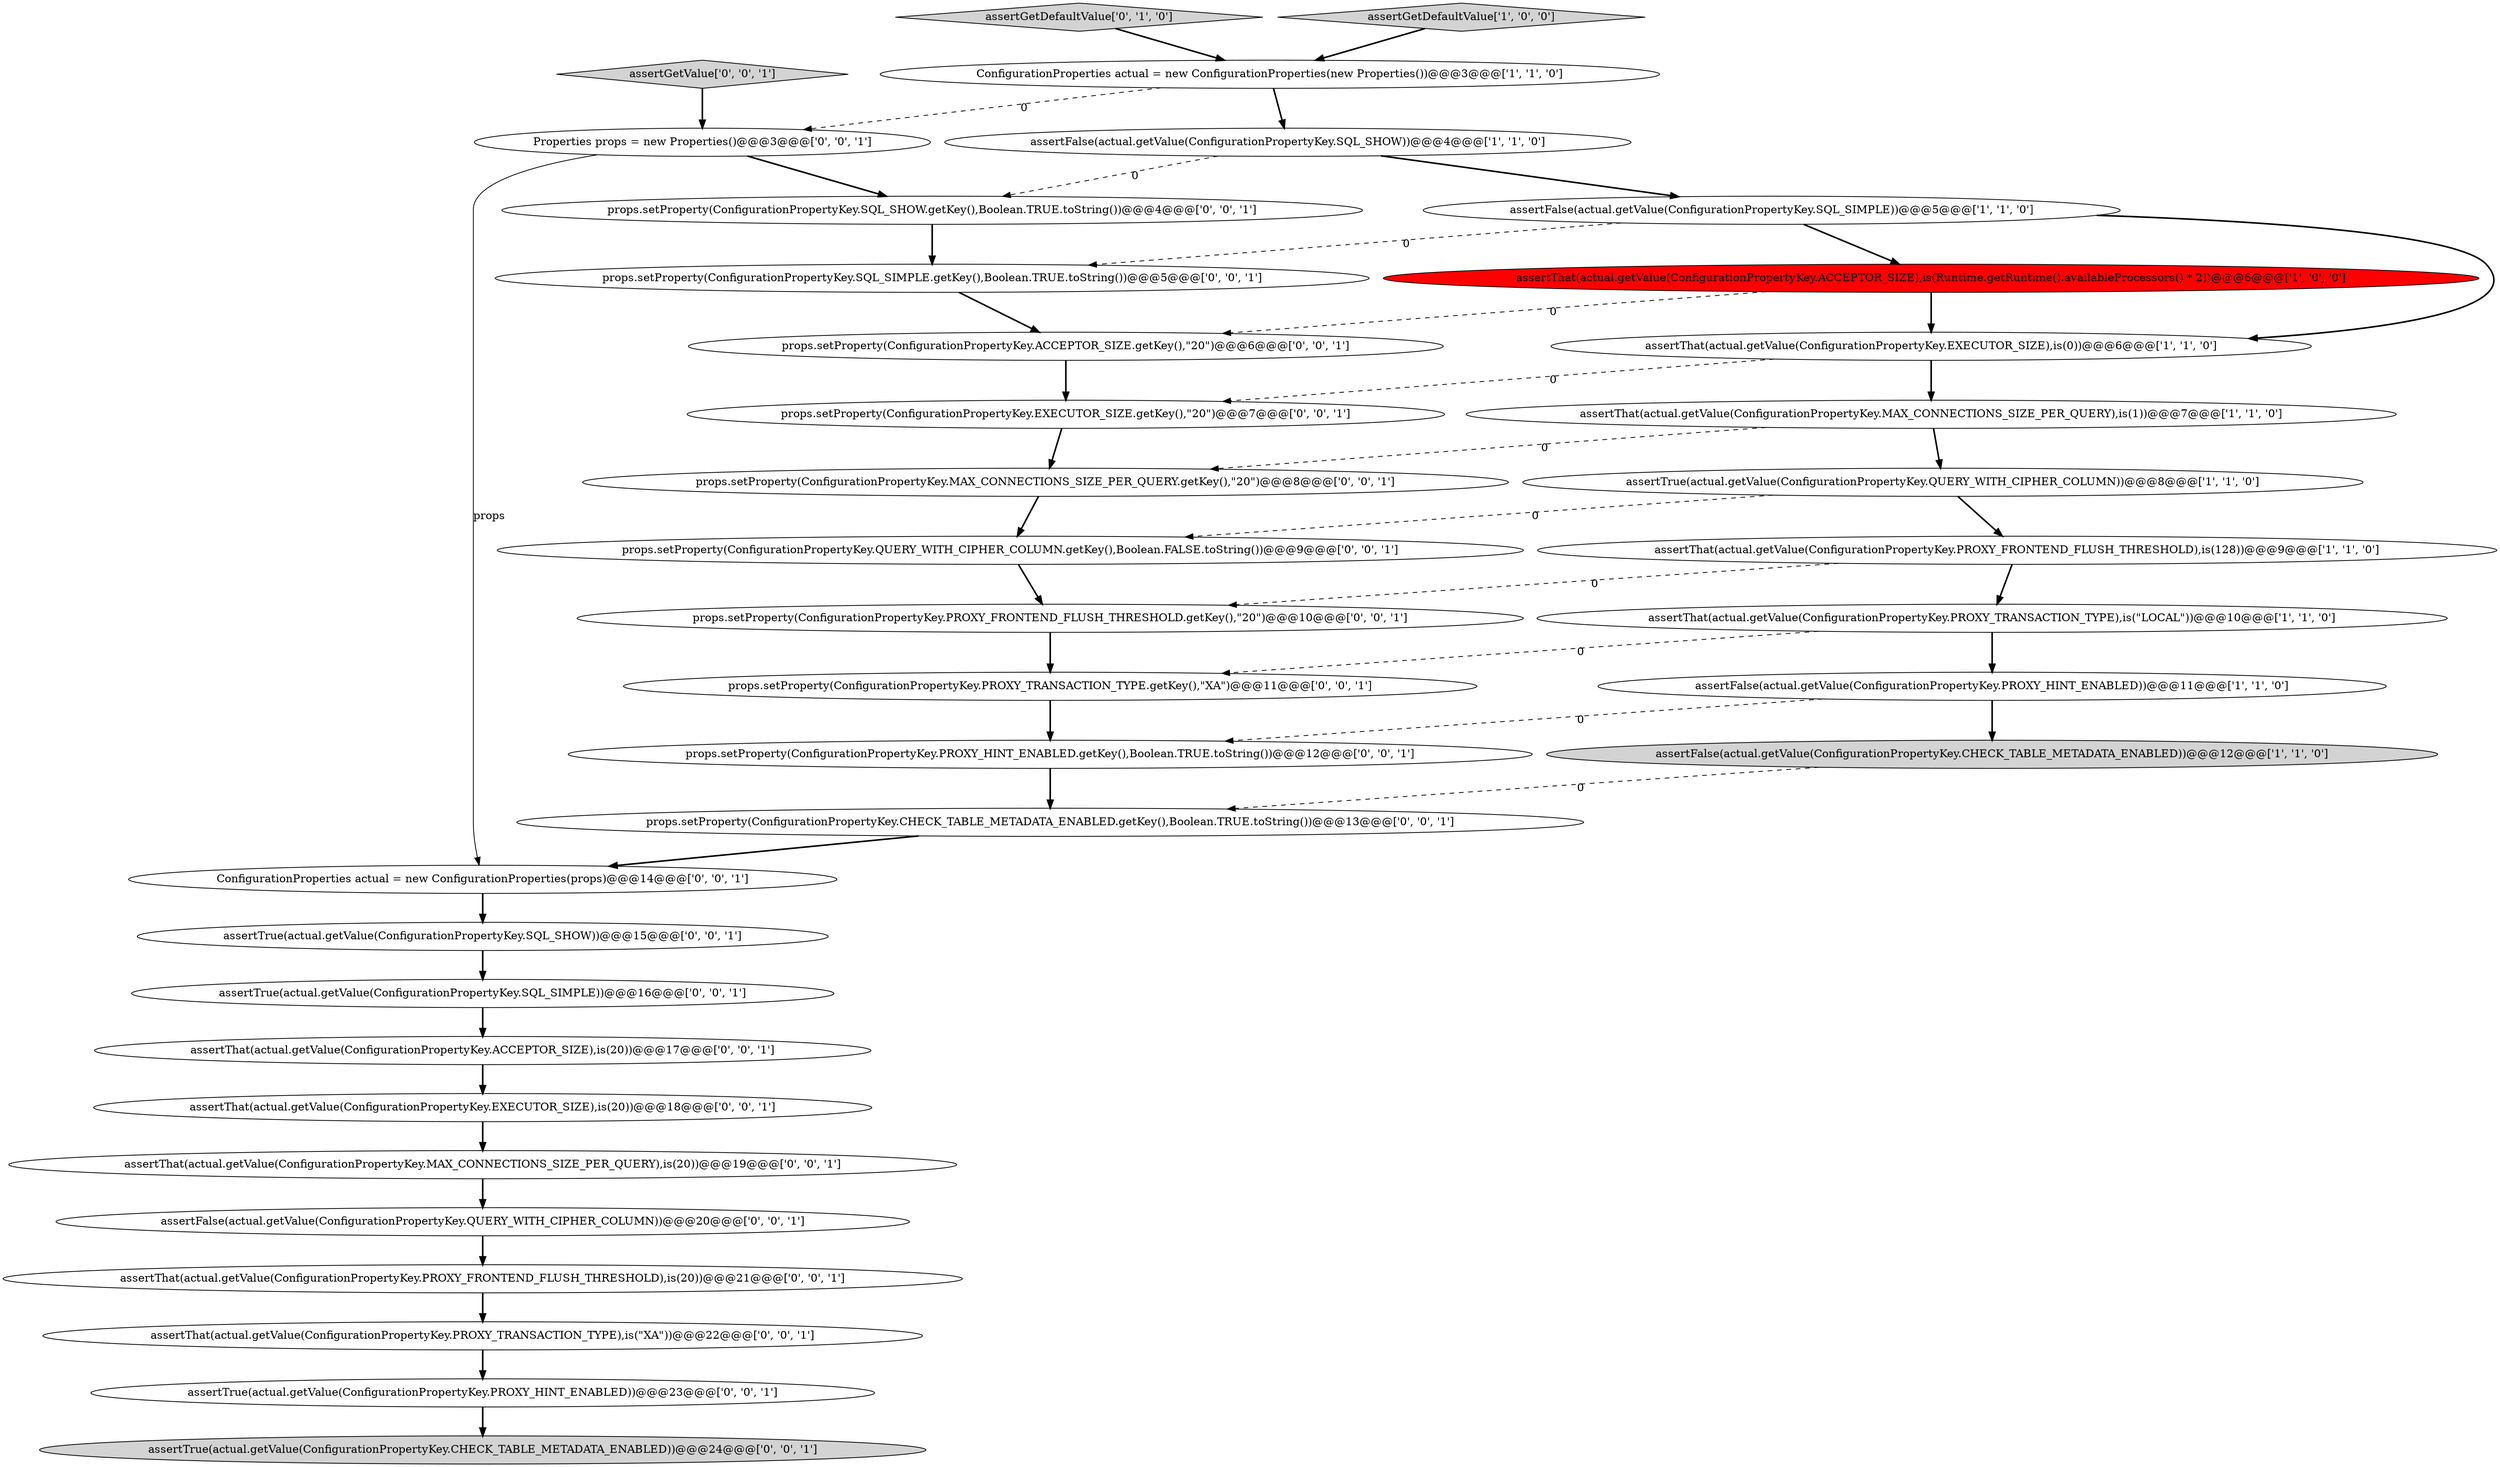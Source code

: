 digraph {
26 [style = filled, label = "assertTrue(actual.getValue(ConfigurationPropertyKey.SQL_SHOW))@@@15@@@['0', '0', '1']", fillcolor = white, shape = ellipse image = "AAA0AAABBB3BBB"];
8 [style = filled, label = "assertFalse(actual.getValue(ConfigurationPropertyKey.CHECK_TABLE_METADATA_ENABLED))@@@12@@@['1', '1', '0']", fillcolor = lightgray, shape = ellipse image = "AAA0AAABBB1BBB"];
12 [style = filled, label = "assertGetDefaultValue['0', '1', '0']", fillcolor = lightgray, shape = diamond image = "AAA0AAABBB2BBB"];
0 [style = filled, label = "assertThat(actual.getValue(ConfigurationPropertyKey.PROXY_FRONTEND_FLUSH_THRESHOLD),is(128))@@@9@@@['1', '1', '0']", fillcolor = white, shape = ellipse image = "AAA0AAABBB1BBB"];
35 [style = filled, label = "assertThat(actual.getValue(ConfigurationPropertyKey.PROXY_TRANSACTION_TYPE),is(\"XA\"))@@@22@@@['0', '0', '1']", fillcolor = white, shape = ellipse image = "AAA0AAABBB3BBB"];
14 [style = filled, label = "props.setProperty(ConfigurationPropertyKey.EXECUTOR_SIZE.getKey(),\"20\")@@@7@@@['0', '0', '1']", fillcolor = white, shape = ellipse image = "AAA0AAABBB3BBB"];
21 [style = filled, label = "props.setProperty(ConfigurationPropertyKey.PROXY_FRONTEND_FLUSH_THRESHOLD.getKey(),\"20\")@@@10@@@['0', '0', '1']", fillcolor = white, shape = ellipse image = "AAA0AAABBB3BBB"];
17 [style = filled, label = "props.setProperty(ConfigurationPropertyKey.CHECK_TABLE_METADATA_ENABLED.getKey(),Boolean.TRUE.toString())@@@13@@@['0', '0', '1']", fillcolor = white, shape = ellipse image = "AAA0AAABBB3BBB"];
28 [style = filled, label = "assertTrue(actual.getValue(ConfigurationPropertyKey.SQL_SIMPLE))@@@16@@@['0', '0', '1']", fillcolor = white, shape = ellipse image = "AAA0AAABBB3BBB"];
9 [style = filled, label = "assertThat(actual.getValue(ConfigurationPropertyKey.EXECUTOR_SIZE),is(0))@@@6@@@['1', '1', '0']", fillcolor = white, shape = ellipse image = "AAA0AAABBB1BBB"];
4 [style = filled, label = "assertGetDefaultValue['1', '0', '0']", fillcolor = lightgray, shape = diamond image = "AAA0AAABBB1BBB"];
31 [style = filled, label = "assertThat(actual.getValue(ConfigurationPropertyKey.MAX_CONNECTIONS_SIZE_PER_QUERY),is(20))@@@19@@@['0', '0', '1']", fillcolor = white, shape = ellipse image = "AAA0AAABBB3BBB"];
27 [style = filled, label = "assertGetValue['0', '0', '1']", fillcolor = lightgray, shape = diamond image = "AAA0AAABBB3BBB"];
7 [style = filled, label = "assertFalse(actual.getValue(ConfigurationPropertyKey.SQL_SIMPLE))@@@5@@@['1', '1', '0']", fillcolor = white, shape = ellipse image = "AAA0AAABBB1BBB"];
33 [style = filled, label = "assertThat(actual.getValue(ConfigurationPropertyKey.PROXY_FRONTEND_FLUSH_THRESHOLD),is(20))@@@21@@@['0', '0', '1']", fillcolor = white, shape = ellipse image = "AAA0AAABBB3BBB"];
11 [style = filled, label = "assertTrue(actual.getValue(ConfigurationPropertyKey.QUERY_WITH_CIPHER_COLUMN))@@@8@@@['1', '1', '0']", fillcolor = white, shape = ellipse image = "AAA0AAABBB1BBB"];
2 [style = filled, label = "assertThat(actual.getValue(ConfigurationPropertyKey.MAX_CONNECTIONS_SIZE_PER_QUERY),is(1))@@@7@@@['1', '1', '0']", fillcolor = white, shape = ellipse image = "AAA0AAABBB1BBB"];
20 [style = filled, label = "props.setProperty(ConfigurationPropertyKey.QUERY_WITH_CIPHER_COLUMN.getKey(),Boolean.FALSE.toString())@@@9@@@['0', '0', '1']", fillcolor = white, shape = ellipse image = "AAA0AAABBB3BBB"];
5 [style = filled, label = "assertThat(actual.getValue(ConfigurationPropertyKey.ACCEPTOR_SIZE),is(Runtime.getRuntime().availableProcessors() * 2))@@@6@@@['1', '0', '0']", fillcolor = red, shape = ellipse image = "AAA1AAABBB1BBB"];
13 [style = filled, label = "assertThat(actual.getValue(ConfigurationPropertyKey.ACCEPTOR_SIZE),is(20))@@@17@@@['0', '0', '1']", fillcolor = white, shape = ellipse image = "AAA0AAABBB3BBB"];
6 [style = filled, label = "assertThat(actual.getValue(ConfigurationPropertyKey.PROXY_TRANSACTION_TYPE),is(\"LOCAL\"))@@@10@@@['1', '1', '0']", fillcolor = white, shape = ellipse image = "AAA0AAABBB1BBB"];
15 [style = filled, label = "assertTrue(actual.getValue(ConfigurationPropertyKey.CHECK_TABLE_METADATA_ENABLED))@@@24@@@['0', '0', '1']", fillcolor = lightgray, shape = ellipse image = "AAA0AAABBB3BBB"];
25 [style = filled, label = "props.setProperty(ConfigurationPropertyKey.MAX_CONNECTIONS_SIZE_PER_QUERY.getKey(),\"20\")@@@8@@@['0', '0', '1']", fillcolor = white, shape = ellipse image = "AAA0AAABBB3BBB"];
29 [style = filled, label = "props.setProperty(ConfigurationPropertyKey.PROXY_TRANSACTION_TYPE.getKey(),\"XA\")@@@11@@@['0', '0', '1']", fillcolor = white, shape = ellipse image = "AAA0AAABBB3BBB"];
23 [style = filled, label = "assertFalse(actual.getValue(ConfigurationPropertyKey.QUERY_WITH_CIPHER_COLUMN))@@@20@@@['0', '0', '1']", fillcolor = white, shape = ellipse image = "AAA0AAABBB3BBB"];
3 [style = filled, label = "assertFalse(actual.getValue(ConfigurationPropertyKey.PROXY_HINT_ENABLED))@@@11@@@['1', '1', '0']", fillcolor = white, shape = ellipse image = "AAA0AAABBB1BBB"];
22 [style = filled, label = "props.setProperty(ConfigurationPropertyKey.PROXY_HINT_ENABLED.getKey(),Boolean.TRUE.toString())@@@12@@@['0', '0', '1']", fillcolor = white, shape = ellipse image = "AAA0AAABBB3BBB"];
19 [style = filled, label = "ConfigurationProperties actual = new ConfigurationProperties(props)@@@14@@@['0', '0', '1']", fillcolor = white, shape = ellipse image = "AAA0AAABBB3BBB"];
10 [style = filled, label = "ConfigurationProperties actual = new ConfigurationProperties(new Properties())@@@3@@@['1', '1', '0']", fillcolor = white, shape = ellipse image = "AAA0AAABBB1BBB"];
16 [style = filled, label = "props.setProperty(ConfigurationPropertyKey.SQL_SHOW.getKey(),Boolean.TRUE.toString())@@@4@@@['0', '0', '1']", fillcolor = white, shape = ellipse image = "AAA0AAABBB3BBB"];
32 [style = filled, label = "props.setProperty(ConfigurationPropertyKey.SQL_SIMPLE.getKey(),Boolean.TRUE.toString())@@@5@@@['0', '0', '1']", fillcolor = white, shape = ellipse image = "AAA0AAABBB3BBB"];
18 [style = filled, label = "assertTrue(actual.getValue(ConfigurationPropertyKey.PROXY_HINT_ENABLED))@@@23@@@['0', '0', '1']", fillcolor = white, shape = ellipse image = "AAA0AAABBB3BBB"];
34 [style = filled, label = "props.setProperty(ConfigurationPropertyKey.ACCEPTOR_SIZE.getKey(),\"20\")@@@6@@@['0', '0', '1']", fillcolor = white, shape = ellipse image = "AAA0AAABBB3BBB"];
24 [style = filled, label = "Properties props = new Properties()@@@3@@@['0', '0', '1']", fillcolor = white, shape = ellipse image = "AAA0AAABBB3BBB"];
1 [style = filled, label = "assertFalse(actual.getValue(ConfigurationPropertyKey.SQL_SHOW))@@@4@@@['1', '1', '0']", fillcolor = white, shape = ellipse image = "AAA0AAABBB1BBB"];
30 [style = filled, label = "assertThat(actual.getValue(ConfigurationPropertyKey.EXECUTOR_SIZE),is(20))@@@18@@@['0', '0', '1']", fillcolor = white, shape = ellipse image = "AAA0AAABBB3BBB"];
4->10 [style = bold, label=""];
6->3 [style = bold, label=""];
33->35 [style = bold, label=""];
14->25 [style = bold, label=""];
31->23 [style = bold, label=""];
11->20 [style = dashed, label="0"];
35->18 [style = bold, label=""];
5->9 [style = bold, label=""];
9->2 [style = bold, label=""];
0->6 [style = bold, label=""];
18->15 [style = bold, label=""];
24->19 [style = solid, label="props"];
28->13 [style = bold, label=""];
16->32 [style = bold, label=""];
3->22 [style = dashed, label="0"];
32->34 [style = bold, label=""];
13->30 [style = bold, label=""];
1->7 [style = bold, label=""];
17->19 [style = bold, label=""];
5->34 [style = dashed, label="0"];
20->21 [style = bold, label=""];
7->9 [style = bold, label=""];
24->16 [style = bold, label=""];
25->20 [style = bold, label=""];
7->5 [style = bold, label=""];
11->0 [style = bold, label=""];
12->10 [style = bold, label=""];
21->29 [style = bold, label=""];
23->33 [style = bold, label=""];
9->14 [style = dashed, label="0"];
6->29 [style = dashed, label="0"];
30->31 [style = bold, label=""];
1->16 [style = dashed, label="0"];
19->26 [style = bold, label=""];
3->8 [style = bold, label=""];
0->21 [style = dashed, label="0"];
2->25 [style = dashed, label="0"];
22->17 [style = bold, label=""];
7->32 [style = dashed, label="0"];
8->17 [style = dashed, label="0"];
27->24 [style = bold, label=""];
34->14 [style = bold, label=""];
26->28 [style = bold, label=""];
29->22 [style = bold, label=""];
10->1 [style = bold, label=""];
10->24 [style = dashed, label="0"];
2->11 [style = bold, label=""];
}
